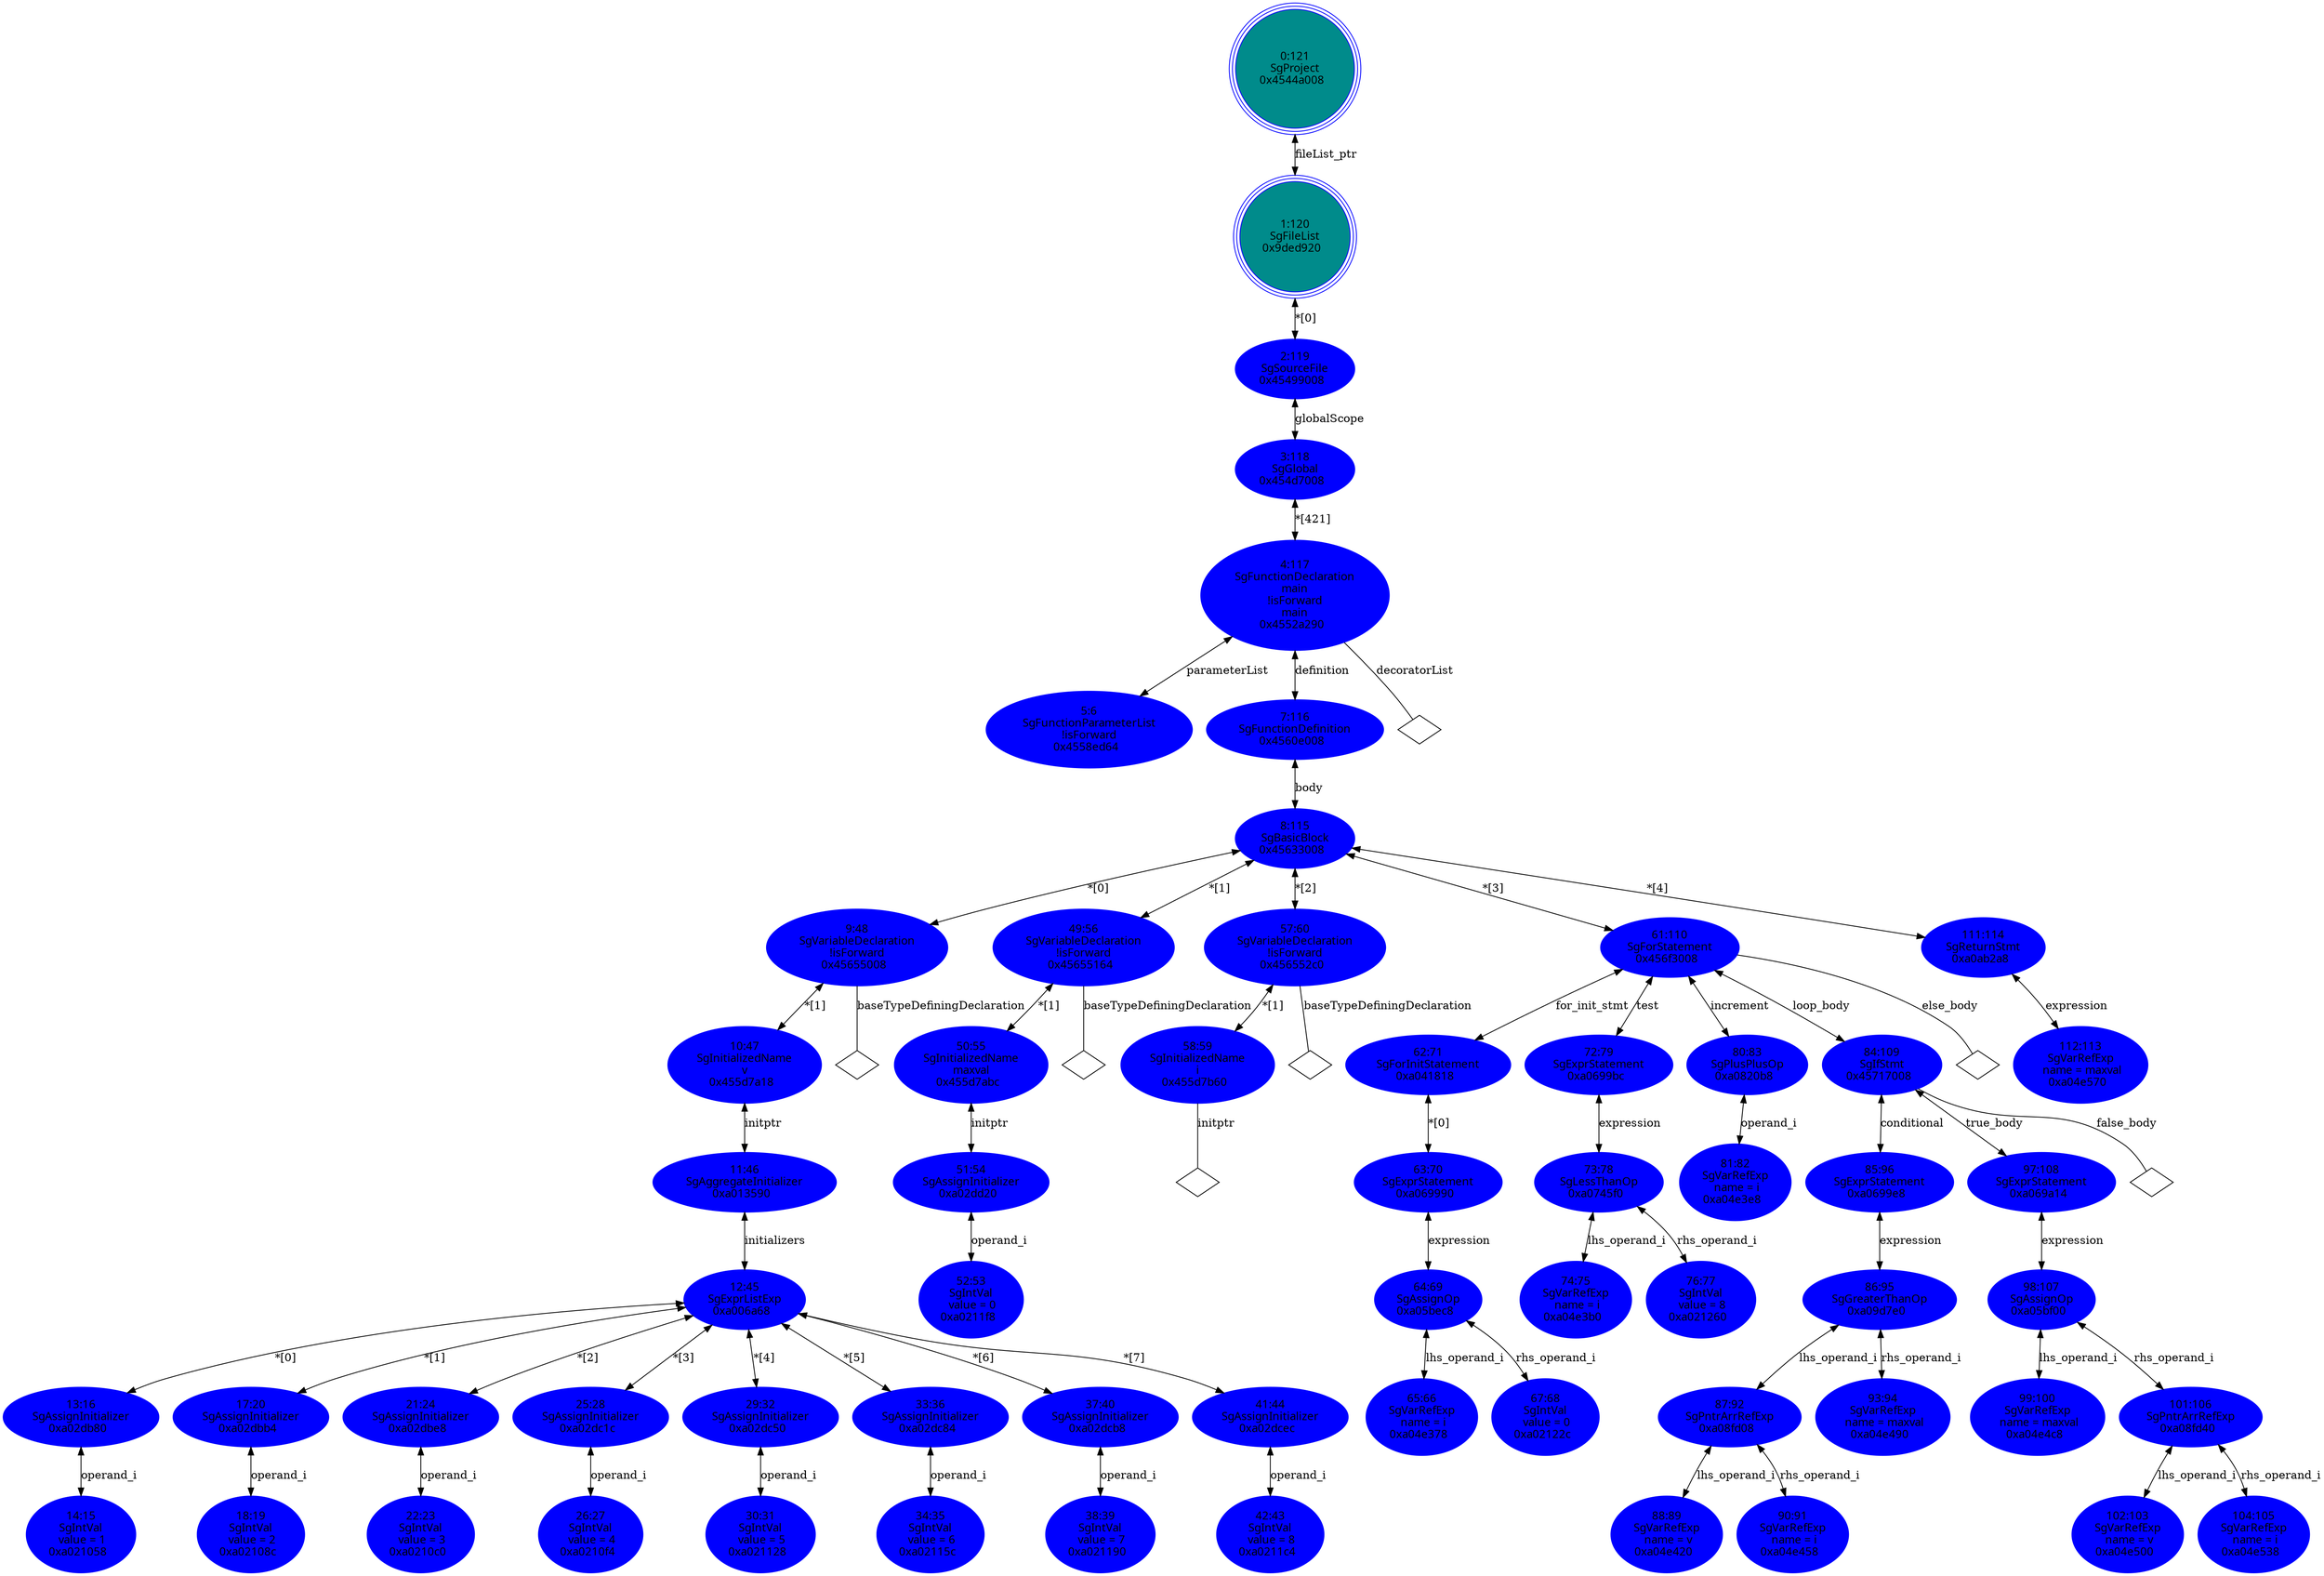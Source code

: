 digraph "GDOT/AST.dot" {
"0x4558ed64"[label="5:6\nSgFunctionParameterList\n!isForward\n0x4558ed64  " shape=ellipse,regular=0,URL="\N",tooltip="more info at \N",sides=6,peripheries=1,color="blue",fillcolor=blue1,fontname="7x13bold",fontcolor=black,style=filled];
"0xa021058"[label="14:15\nSgIntVal\n value = 1\n0xa021058  " shape=ellipse,regular=0,URL="\N",tooltip="more info at \N",sides=6,peripheries=1,color="blue",fillcolor=blue1,fontname="7x13bold",fontcolor=black,style=filled];
"0xa02db80"[label="13:16\nSgAssignInitializer\n0xa02db80  " shape=ellipse,regular=0,URL="\N",tooltip="more info at \N",sides=6,peripheries=1,color="blue",fillcolor=blue1,fontname="7x13bold",fontcolor=black,style=filled];
"0xa02db80" -> "0xa021058"[label="operand_i" dir=both ];
"0xa02108c"[label="18:19\nSgIntVal\n value = 2\n0xa02108c  " shape=ellipse,regular=0,URL="\N",tooltip="more info at \N",sides=6,peripheries=1,color="blue",fillcolor=blue1,fontname="7x13bold",fontcolor=black,style=filled];
"0xa02dbb4"[label="17:20\nSgAssignInitializer\n0xa02dbb4  " shape=ellipse,regular=0,URL="\N",tooltip="more info at \N",sides=6,peripheries=1,color="blue",fillcolor=blue1,fontname="7x13bold",fontcolor=black,style=filled];
"0xa02dbb4" -> "0xa02108c"[label="operand_i" dir=both ];
"0xa0210c0"[label="22:23\nSgIntVal\n value = 3\n0xa0210c0  " shape=ellipse,regular=0,URL="\N",tooltip="more info at \N",sides=6,peripheries=1,color="blue",fillcolor=blue1,fontname="7x13bold",fontcolor=black,style=filled];
"0xa02dbe8"[label="21:24\nSgAssignInitializer\n0xa02dbe8  " shape=ellipse,regular=0,URL="\N",tooltip="more info at \N",sides=6,peripheries=1,color="blue",fillcolor=blue1,fontname="7x13bold",fontcolor=black,style=filled];
"0xa02dbe8" -> "0xa0210c0"[label="operand_i" dir=both ];
"0xa0210f4"[label="26:27\nSgIntVal\n value = 4\n0xa0210f4  " shape=ellipse,regular=0,URL="\N",tooltip="more info at \N",sides=6,peripheries=1,color="blue",fillcolor=blue1,fontname="7x13bold",fontcolor=black,style=filled];
"0xa02dc1c"[label="25:28\nSgAssignInitializer\n0xa02dc1c  " shape=ellipse,regular=0,URL="\N",tooltip="more info at \N",sides=6,peripheries=1,color="blue",fillcolor=blue1,fontname="7x13bold",fontcolor=black,style=filled];
"0xa02dc1c" -> "0xa0210f4"[label="operand_i" dir=both ];
"0xa021128"[label="30:31\nSgIntVal\n value = 5\n0xa021128  " shape=ellipse,regular=0,URL="\N",tooltip="more info at \N",sides=6,peripheries=1,color="blue",fillcolor=blue1,fontname="7x13bold",fontcolor=black,style=filled];
"0xa02dc50"[label="29:32\nSgAssignInitializer\n0xa02dc50  " shape=ellipse,regular=0,URL="\N",tooltip="more info at \N",sides=6,peripheries=1,color="blue",fillcolor=blue1,fontname="7x13bold",fontcolor=black,style=filled];
"0xa02dc50" -> "0xa021128"[label="operand_i" dir=both ];
"0xa02115c"[label="34:35\nSgIntVal\n value = 6\n0xa02115c  " shape=ellipse,regular=0,URL="\N",tooltip="more info at \N",sides=6,peripheries=1,color="blue",fillcolor=blue1,fontname="7x13bold",fontcolor=black,style=filled];
"0xa02dc84"[label="33:36\nSgAssignInitializer\n0xa02dc84  " shape=ellipse,regular=0,URL="\N",tooltip="more info at \N",sides=6,peripheries=1,color="blue",fillcolor=blue1,fontname="7x13bold",fontcolor=black,style=filled];
"0xa02dc84" -> "0xa02115c"[label="operand_i" dir=both ];
"0xa021190"[label="38:39\nSgIntVal\n value = 7\n0xa021190  " shape=ellipse,regular=0,URL="\N",tooltip="more info at \N",sides=6,peripheries=1,color="blue",fillcolor=blue1,fontname="7x13bold",fontcolor=black,style=filled];
"0xa02dcb8"[label="37:40\nSgAssignInitializer\n0xa02dcb8  " shape=ellipse,regular=0,URL="\N",tooltip="more info at \N",sides=6,peripheries=1,color="blue",fillcolor=blue1,fontname="7x13bold",fontcolor=black,style=filled];
"0xa02dcb8" -> "0xa021190"[label="operand_i" dir=both ];
"0xa0211c4"[label="42:43\nSgIntVal\n value = 8\n0xa0211c4  " shape=ellipse,regular=0,URL="\N",tooltip="more info at \N",sides=6,peripheries=1,color="blue",fillcolor=blue1,fontname="7x13bold",fontcolor=black,style=filled];
"0xa02dcec"[label="41:44\nSgAssignInitializer\n0xa02dcec  " shape=ellipse,regular=0,URL="\N",tooltip="more info at \N",sides=6,peripheries=1,color="blue",fillcolor=blue1,fontname="7x13bold",fontcolor=black,style=filled];
"0xa02dcec" -> "0xa0211c4"[label="operand_i" dir=both ];
"0xa006a68"[label="12:45\nSgExprListExp\n0xa006a68  " shape=ellipse,regular=0,URL="\N",tooltip="more info at \N",sides=6,peripheries=1,color="blue",fillcolor=blue1,fontname="7x13bold",fontcolor=black,style=filled];
"0xa006a68" -> "0xa02db80"[label="*[0]" dir=both ];
"0xa006a68" -> "0xa02dbb4"[label="*[1]" dir=both ];
"0xa006a68" -> "0xa02dbe8"[label="*[2]" dir=both ];
"0xa006a68" -> "0xa02dc1c"[label="*[3]" dir=both ];
"0xa006a68" -> "0xa02dc50"[label="*[4]" dir=both ];
"0xa006a68" -> "0xa02dc84"[label="*[5]" dir=both ];
"0xa006a68" -> "0xa02dcb8"[label="*[6]" dir=both ];
"0xa006a68" -> "0xa02dcec"[label="*[7]" dir=both ];
"0xa013590"[label="11:46\nSgAggregateInitializer\n0xa013590  " shape=ellipse,regular=0,URL="\N",tooltip="more info at \N",sides=6,peripheries=1,color="blue",fillcolor=blue1,fontname="7x13bold",fontcolor=black,style=filled];
"0xa013590" -> "0xa006a68"[label="initializers" dir=both ];
"0x455d7a18"[label="10:47\nSgInitializedName\nv\n0x455d7a18  " shape=ellipse,regular=0,URL="\N",tooltip="more info at \N",sides=6,peripheries=1,color="blue",fillcolor=blue1,fontname="7x13bold",fontcolor=black,style=filled];
"0x455d7a18" -> "0xa013590"[label="initptr" dir=both ];
"0x45655008"[label="9:48\nSgVariableDeclaration\n!isForward\n0x45655008  " shape=ellipse,regular=0,URL="\N",tooltip="more info at \N",sides=6,peripheries=1,color="blue",fillcolor=blue1,fontname="7x13bold",fontcolor=black,style=filled];
"0x45655008" -> "0x45655008__baseTypeDefiningDeclaration__null"[label="baseTypeDefiningDeclaration" dir=none ];
"0x45655008__baseTypeDefiningDeclaration__null"[label="" shape=diamond ];
"0x45655008" -> "0x455d7a18"[label="*[1]" dir=both ];
"0xa0211f8"[label="52:53\nSgIntVal\n value = 0\n0xa0211f8  " shape=ellipse,regular=0,URL="\N",tooltip="more info at \N",sides=6,peripheries=1,color="blue",fillcolor=blue1,fontname="7x13bold",fontcolor=black,style=filled];
"0xa02dd20"[label="51:54\nSgAssignInitializer\n0xa02dd20  " shape=ellipse,regular=0,URL="\N",tooltip="more info at \N",sides=6,peripheries=1,color="blue",fillcolor=blue1,fontname="7x13bold",fontcolor=black,style=filled];
"0xa02dd20" -> "0xa0211f8"[label="operand_i" dir=both ];
"0x455d7abc"[label="50:55\nSgInitializedName\nmaxval\n0x455d7abc  " shape=ellipse,regular=0,URL="\N",tooltip="more info at \N",sides=6,peripheries=1,color="blue",fillcolor=blue1,fontname="7x13bold",fontcolor=black,style=filled];
"0x455d7abc" -> "0xa02dd20"[label="initptr" dir=both ];
"0x45655164"[label="49:56\nSgVariableDeclaration\n!isForward\n0x45655164  " shape=ellipse,regular=0,URL="\N",tooltip="more info at \N",sides=6,peripheries=1,color="blue",fillcolor=blue1,fontname="7x13bold",fontcolor=black,style=filled];
"0x45655164" -> "0x45655164__baseTypeDefiningDeclaration__null"[label="baseTypeDefiningDeclaration" dir=none ];
"0x45655164__baseTypeDefiningDeclaration__null"[label="" shape=diamond ];
"0x45655164" -> "0x455d7abc"[label="*[1]" dir=both ];
"0x455d7b60"[label="58:59\nSgInitializedName\ni\n0x455d7b60  " shape=ellipse,regular=0,URL="\N",tooltip="more info at \N",sides=6,peripheries=1,color="blue",fillcolor=blue1,fontname="7x13bold",fontcolor=black,style=filled];
"0x455d7b60" -> "0x455d7b60__initptr__null"[label="initptr" dir=none ];
"0x455d7b60__initptr__null"[label="" shape=diamond ];
"0x456552c0"[label="57:60\nSgVariableDeclaration\n!isForward\n0x456552c0  " shape=ellipse,regular=0,URL="\N",tooltip="more info at \N",sides=6,peripheries=1,color="blue",fillcolor=blue1,fontname="7x13bold",fontcolor=black,style=filled];
"0x456552c0" -> "0x456552c0__baseTypeDefiningDeclaration__null"[label="baseTypeDefiningDeclaration" dir=none ];
"0x456552c0__baseTypeDefiningDeclaration__null"[label="" shape=diamond ];
"0x456552c0" -> "0x455d7b60"[label="*[1]" dir=both ];
"0xa04e378"[label="65:66\nSgVarRefExp\n name = i\n0xa04e378  " shape=ellipse,regular=0,URL="\N",tooltip="more info at \N",sides=6,peripheries=1,color="blue",fillcolor=blue1,fontname="7x13bold",fontcolor=black,style=filled];
"0xa02122c"[label="67:68\nSgIntVal\n value = 0\n0xa02122c  " shape=ellipse,regular=0,URL="\N",tooltip="more info at \N",sides=6,peripheries=1,color="blue",fillcolor=blue1,fontname="7x13bold",fontcolor=black,style=filled];
"0xa05bec8"[label="64:69\nSgAssignOp\n0xa05bec8  " shape=ellipse,regular=0,URL="\N",tooltip="more info at \N",sides=6,peripheries=1,color="blue",fillcolor=blue1,fontname="7x13bold",fontcolor=black,style=filled];
"0xa05bec8" -> "0xa04e378"[label="lhs_operand_i" dir=both ];
"0xa05bec8" -> "0xa02122c"[label="rhs_operand_i" dir=both ];
"0xa069990"[label="63:70\nSgExprStatement\n0xa069990  " shape=ellipse,regular=0,URL="\N",tooltip="more info at \N",sides=6,peripheries=1,color="blue",fillcolor=blue1,fontname="7x13bold",fontcolor=black,style=filled];
"0xa069990" -> "0xa05bec8"[label="expression" dir=both ];
"0xa041818"[label="62:71\nSgForInitStatement\n0xa041818  " shape=ellipse,regular=0,URL="\N",tooltip="more info at \N",sides=6,peripheries=1,color="blue",fillcolor=blue1,fontname="7x13bold",fontcolor=black,style=filled];
"0xa041818" -> "0xa069990"[label="*[0]" dir=both ];
"0xa04e3b0"[label="74:75\nSgVarRefExp\n name = i\n0xa04e3b0  " shape=ellipse,regular=0,URL="\N",tooltip="more info at \N",sides=6,peripheries=1,color="blue",fillcolor=blue1,fontname="7x13bold",fontcolor=black,style=filled];
"0xa021260"[label="76:77\nSgIntVal\n value = 8\n0xa021260  " shape=ellipse,regular=0,URL="\N",tooltip="more info at \N",sides=6,peripheries=1,color="blue",fillcolor=blue1,fontname="7x13bold",fontcolor=black,style=filled];
"0xa0745f0"[label="73:78\nSgLessThanOp\n0xa0745f0  " shape=ellipse,regular=0,URL="\N",tooltip="more info at \N",sides=6,peripheries=1,color="blue",fillcolor=blue1,fontname="7x13bold",fontcolor=black,style=filled];
"0xa0745f0" -> "0xa04e3b0"[label="lhs_operand_i" dir=both ];
"0xa0745f0" -> "0xa021260"[label="rhs_operand_i" dir=both ];
"0xa0699bc"[label="72:79\nSgExprStatement\n0xa0699bc  " shape=ellipse,regular=0,URL="\N",tooltip="more info at \N",sides=6,peripheries=1,color="blue",fillcolor=blue1,fontname="7x13bold",fontcolor=black,style=filled];
"0xa0699bc" -> "0xa0745f0"[label="expression" dir=both ];
"0xa04e3e8"[label="81:82\nSgVarRefExp\n name = i\n0xa04e3e8  " shape=ellipse,regular=0,URL="\N",tooltip="more info at \N",sides=6,peripheries=1,color="blue",fillcolor=blue1,fontname="7x13bold",fontcolor=black,style=filled];
"0xa0820b8"[label="80:83\nSgPlusPlusOp\n0xa0820b8  " shape=ellipse,regular=0,URL="\N",tooltip="more info at \N",sides=6,peripheries=1,color="blue",fillcolor=blue1,fontname="7x13bold",fontcolor=black,style=filled];
"0xa0820b8" -> "0xa04e3e8"[label="operand_i" dir=both ];
"0xa04e420"[label="88:89\nSgVarRefExp\n name = v\n0xa04e420  " shape=ellipse,regular=0,URL="\N",tooltip="more info at \N",sides=6,peripheries=1,color="blue",fillcolor=blue1,fontname="7x13bold",fontcolor=black,style=filled];
"0xa04e458"[label="90:91\nSgVarRefExp\n name = i\n0xa04e458  " shape=ellipse,regular=0,URL="\N",tooltip="more info at \N",sides=6,peripheries=1,color="blue",fillcolor=blue1,fontname="7x13bold",fontcolor=black,style=filled];
"0xa08fd08"[label="87:92\nSgPntrArrRefExp\n0xa08fd08  " shape=ellipse,regular=0,URL="\N",tooltip="more info at \N",sides=6,peripheries=1,color="blue",fillcolor=blue1,fontname="7x13bold",fontcolor=black,style=filled];
"0xa08fd08" -> "0xa04e420"[label="lhs_operand_i" dir=both ];
"0xa08fd08" -> "0xa04e458"[label="rhs_operand_i" dir=both ];
"0xa04e490"[label="93:94\nSgVarRefExp\n name = maxval\n0xa04e490  " shape=ellipse,regular=0,URL="\N",tooltip="more info at \N",sides=6,peripheries=1,color="blue",fillcolor=blue1,fontname="7x13bold",fontcolor=black,style=filled];
"0xa09d7e0"[label="86:95\nSgGreaterThanOp\n0xa09d7e0  " shape=ellipse,regular=0,URL="\N",tooltip="more info at \N",sides=6,peripheries=1,color="blue",fillcolor=blue1,fontname="7x13bold",fontcolor=black,style=filled];
"0xa09d7e0" -> "0xa08fd08"[label="lhs_operand_i" dir=both ];
"0xa09d7e0" -> "0xa04e490"[label="rhs_operand_i" dir=both ];
"0xa0699e8"[label="85:96\nSgExprStatement\n0xa0699e8  " shape=ellipse,regular=0,URL="\N",tooltip="more info at \N",sides=6,peripheries=1,color="blue",fillcolor=blue1,fontname="7x13bold",fontcolor=black,style=filled];
"0xa0699e8" -> "0xa09d7e0"[label="expression" dir=both ];
"0xa04e4c8"[label="99:100\nSgVarRefExp\n name = maxval\n0xa04e4c8  " shape=ellipse,regular=0,URL="\N",tooltip="more info at \N",sides=6,peripheries=1,color="blue",fillcolor=blue1,fontname="7x13bold",fontcolor=black,style=filled];
"0xa04e500"[label="102:103\nSgVarRefExp\n name = v\n0xa04e500  " shape=ellipse,regular=0,URL="\N",tooltip="more info at \N",sides=6,peripheries=1,color="blue",fillcolor=blue1,fontname="7x13bold",fontcolor=black,style=filled];
"0xa04e538"[label="104:105\nSgVarRefExp\n name = i\n0xa04e538  " shape=ellipse,regular=0,URL="\N",tooltip="more info at \N",sides=6,peripheries=1,color="blue",fillcolor=blue1,fontname="7x13bold",fontcolor=black,style=filled];
"0xa08fd40"[label="101:106\nSgPntrArrRefExp\n0xa08fd40  " shape=ellipse,regular=0,URL="\N",tooltip="more info at \N",sides=6,peripheries=1,color="blue",fillcolor=blue1,fontname="7x13bold",fontcolor=black,style=filled];
"0xa08fd40" -> "0xa04e500"[label="lhs_operand_i" dir=both ];
"0xa08fd40" -> "0xa04e538"[label="rhs_operand_i" dir=both ];
"0xa05bf00"[label="98:107\nSgAssignOp\n0xa05bf00  " shape=ellipse,regular=0,URL="\N",tooltip="more info at \N",sides=6,peripheries=1,color="blue",fillcolor=blue1,fontname="7x13bold",fontcolor=black,style=filled];
"0xa05bf00" -> "0xa04e4c8"[label="lhs_operand_i" dir=both ];
"0xa05bf00" -> "0xa08fd40"[label="rhs_operand_i" dir=both ];
"0xa069a14"[label="97:108\nSgExprStatement\n0xa069a14  " shape=ellipse,regular=0,URL="\N",tooltip="more info at \N",sides=6,peripheries=1,color="blue",fillcolor=blue1,fontname="7x13bold",fontcolor=black,style=filled];
"0xa069a14" -> "0xa05bf00"[label="expression" dir=both ];
"0x45717008"[label="84:109\nSgIfStmt\n0x45717008  " shape=ellipse,regular=0,URL="\N",tooltip="more info at \N",sides=6,peripheries=1,color="blue",fillcolor=blue1,fontname="7x13bold",fontcolor=black,style=filled];
"0x45717008" -> "0xa0699e8"[label="conditional" dir=both ];
"0x45717008" -> "0xa069a14"[label="true_body" dir=both ];
"0x45717008" -> "0x45717008__false_body__null"[label="false_body" dir=none ];
"0x45717008__false_body__null"[label="" shape=diamond ];
"0x456f3008"[label="61:110\nSgForStatement\n0x456f3008  " shape=ellipse,regular=0,URL="\N",tooltip="more info at \N",sides=6,peripheries=1,color="blue",fillcolor=blue1,fontname="7x13bold",fontcolor=black,style=filled];
"0x456f3008" -> "0xa041818"[label="for_init_stmt" dir=both ];
"0x456f3008" -> "0xa0699bc"[label="test" dir=both ];
"0x456f3008" -> "0xa0820b8"[label="increment" dir=both ];
"0x456f3008" -> "0x45717008"[label="loop_body" dir=both ];
"0x456f3008" -> "0x456f3008__else_body__null"[label="else_body" dir=none ];
"0x456f3008__else_body__null"[label="" shape=diamond ];
"0xa04e570"[label="112:113\nSgVarRefExp\n name = maxval\n0xa04e570  " shape=ellipse,regular=0,URL="\N",tooltip="more info at \N",sides=6,peripheries=1,color="blue",fillcolor=blue1,fontname="7x13bold",fontcolor=black,style=filled];
"0xa0ab2a8"[label="111:114\nSgReturnStmt\n0xa0ab2a8  " shape=ellipse,regular=0,URL="\N",tooltip="more info at \N",sides=6,peripheries=1,color="blue",fillcolor=blue1,fontname="7x13bold",fontcolor=black,style=filled];
"0xa0ab2a8" -> "0xa04e570"[label="expression" dir=both ];
"0x45633008"[label="8:115\nSgBasicBlock\n0x45633008  " shape=ellipse,regular=0,URL="\N",tooltip="more info at \N",sides=6,peripheries=1,color="blue",fillcolor=blue1,fontname="7x13bold",fontcolor=black,style=filled];
"0x45633008" -> "0x45655008"[label="*[0]" dir=both ];
"0x45633008" -> "0x45655164"[label="*[1]" dir=both ];
"0x45633008" -> "0x456552c0"[label="*[2]" dir=both ];
"0x45633008" -> "0x456f3008"[label="*[3]" dir=both ];
"0x45633008" -> "0xa0ab2a8"[label="*[4]" dir=both ];
"0x4560e008"[label="7:116\nSgFunctionDefinition\n0x4560e008  " shape=ellipse,regular=0,URL="\N",tooltip="more info at \N",sides=6,peripheries=1,color="blue",fillcolor=blue1,fontname="7x13bold",fontcolor=black,style=filled];
"0x4560e008" -> "0x45633008"[label="body" dir=both ];
"0x4552a290"[label="4:117\nSgFunctionDeclaration\nmain\n!isForward\nmain\n0x4552a290  " shape=ellipse,regular=0,URL="\N",tooltip="more info at \N",sides=6,peripheries=1,color="blue",fillcolor=blue1,fontname="7x13bold",fontcolor=black,style=filled];
"0x4552a290" -> "0x4558ed64"[label="parameterList" dir=both ];
"0x4552a290" -> "0x4552a290__decoratorList__null"[label="decoratorList" dir=none ];
"0x4552a290__decoratorList__null"[label="" shape=diamond ];
"0x4552a290" -> "0x4560e008"[label="definition" dir=both ];
"0x454d7008"[label="3:118\nSgGlobal\n0x454d7008  " shape=ellipse,regular=0,URL="\N",tooltip="more info at \N",sides=6,peripheries=1,color="blue",fillcolor=blue1,fontname="7x13bold",fontcolor=black,style=filled];
"0x454d7008" -> "0x4552a290"[label="*[421]" dir=both ];
"0x45499008"[label="2:119\nSgSourceFile\n0x45499008  " shape=ellipse,regular=0,URL="\N",tooltip="more info at \N",sides=6,peripheries=1,color="blue",fillcolor=blue1,fontname="7x13bold",fontcolor=black,style=filled];
"0x45499008" -> "0x454d7008"[label="globalScope" dir=both ];
"0x9ded920"[label="1:120\nSgFileList\n0x9ded920  " shape=circle,regular=0,URL="\N",tooltip="more info at \N",sides=6,peripheries=3,color="blue",fillcolor=cyan4,fontname="12x24bold",fontcolor=black,style=filled];
"0x9ded920" -> "0x45499008"[label="*[0]" dir=both ];
"0x4544a008"[label="0:121\nSgProject\n0x4544a008  " shape=circle,regular=0,URL="\N",tooltip="more info at \N",sides=6,peripheries=3,color="blue",fillcolor=cyan4,fontname="12x24bold",fontcolor=black,style=filled];
"0x4544a008" -> "0x9ded920"[label="fileList_ptr" dir=both ];
}
